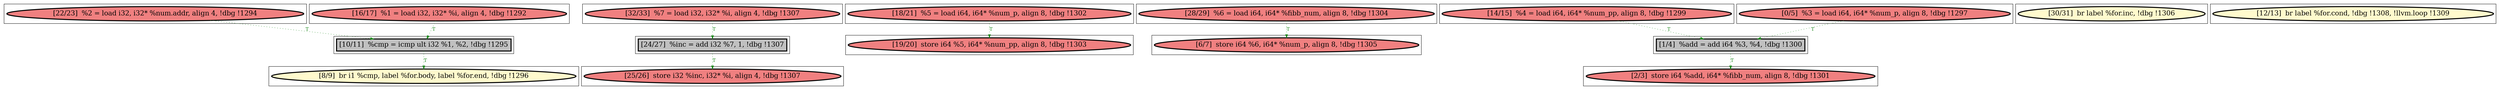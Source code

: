 
digraph G {



node264->node275 [style=dotted,color=forestgreen,label="T",fontcolor=forestgreen ]
node271->node275 [style=dotted,color=forestgreen,label="T",fontcolor=forestgreen ]
node268->node265 [style=dotted,color=forestgreen,label="T",fontcolor=forestgreen ]
node272->node269 [style=dotted,color=forestgreen,label="T",fontcolor=forestgreen ]
node267->node277 [style=dotted,color=forestgreen,label="T",fontcolor=forestgreen ]
node270->node268 [style=dotted,color=forestgreen,label="T",fontcolor=forestgreen ]
node274->node279 [style=dotted,color=forestgreen,label="T",fontcolor=forestgreen ]
node279->node263 [style=dotted,color=forestgreen,label="T",fontcolor=forestgreen ]
node278->node279 [style=dotted,color=forestgreen,label="T",fontcolor=forestgreen ]
node275->node276 [style=dotted,color=forestgreen,label="T",fontcolor=forestgreen ]


subgraph cluster16 {


node279 [penwidth=3.0,fontsize=20,fillcolor=grey,label="[1/4]  %add = add i64 %3, %4, !dbg !1300",shape=rectangle,style=filled ]



}

subgraph cluster4 {


node267 [penwidth=3.0,fontsize=20,fillcolor=lightcoral,label="[28/29]  %6 = load i64, i64* %fibb_num, align 8, !dbg !1304",shape=ellipse,style=filled ]



}

subgraph cluster3 {


node266 [penwidth=3.0,fontsize=20,fillcolor=lemonchiffon,label="[30/31]  br label %for.inc, !dbg !1306",shape=ellipse,style=filled ]



}

subgraph cluster2 {


node265 [penwidth=3.0,fontsize=20,fillcolor=lightcoral,label="[25/26]  store i32 %inc, i32* %i, align 4, !dbg !1307",shape=ellipse,style=filled ]



}

subgraph cluster1 {


node264 [penwidth=3.0,fontsize=20,fillcolor=lightcoral,label="[22/23]  %2 = load i32, i32* %num.addr, align 4, !dbg !1294",shape=ellipse,style=filled ]



}

subgraph cluster12 {


node275 [penwidth=3.0,fontsize=20,fillcolor=grey,label="[10/11]  %cmp = icmp ult i32 %1, %2, !dbg !1295",shape=rectangle,style=filled ]



}

subgraph cluster5 {


node268 [penwidth=3.0,fontsize=20,fillcolor=grey,label="[24/27]  %inc = add i32 %7, 1, !dbg !1307",shape=rectangle,style=filled ]



}

subgraph cluster0 {


node263 [penwidth=3.0,fontsize=20,fillcolor=lightcoral,label="[2/3]  store i64 %add, i64* %fibb_num, align 8, !dbg !1301",shape=ellipse,style=filled ]



}

subgraph cluster6 {


node269 [penwidth=3.0,fontsize=20,fillcolor=lightcoral,label="[19/20]  store i64 %5, i64* %num_pp, align 8, !dbg !1303",shape=ellipse,style=filled ]



}

subgraph cluster14 {


node277 [penwidth=3.0,fontsize=20,fillcolor=lightcoral,label="[6/7]  store i64 %6, i64* %num_p, align 8, !dbg !1305",shape=ellipse,style=filled ]



}

subgraph cluster7 {


node270 [penwidth=3.0,fontsize=20,fillcolor=lightcoral,label="[32/33]  %7 = load i32, i32* %i, align 4, !dbg !1307",shape=ellipse,style=filled ]



}

subgraph cluster8 {


node271 [penwidth=3.0,fontsize=20,fillcolor=lightcoral,label="[16/17]  %1 = load i32, i32* %i, align 4, !dbg !1292",shape=ellipse,style=filled ]



}

subgraph cluster9 {


node272 [penwidth=3.0,fontsize=20,fillcolor=lightcoral,label="[18/21]  %5 = load i64, i64* %num_p, align 8, !dbg !1302",shape=ellipse,style=filled ]



}

subgraph cluster10 {


node273 [penwidth=3.0,fontsize=20,fillcolor=lemonchiffon,label="[12/13]  br label %for.cond, !dbg !1308, !llvm.loop !1309",shape=ellipse,style=filled ]



}

subgraph cluster11 {


node274 [penwidth=3.0,fontsize=20,fillcolor=lightcoral,label="[14/15]  %4 = load i64, i64* %num_pp, align 8, !dbg !1299",shape=ellipse,style=filled ]



}

subgraph cluster13 {


node276 [penwidth=3.0,fontsize=20,fillcolor=lemonchiffon,label="[8/9]  br i1 %cmp, label %for.body, label %for.end, !dbg !1296",shape=ellipse,style=filled ]



}

subgraph cluster15 {


node278 [penwidth=3.0,fontsize=20,fillcolor=lightcoral,label="[0/5]  %3 = load i64, i64* %num_p, align 8, !dbg !1297",shape=ellipse,style=filled ]



}

}
